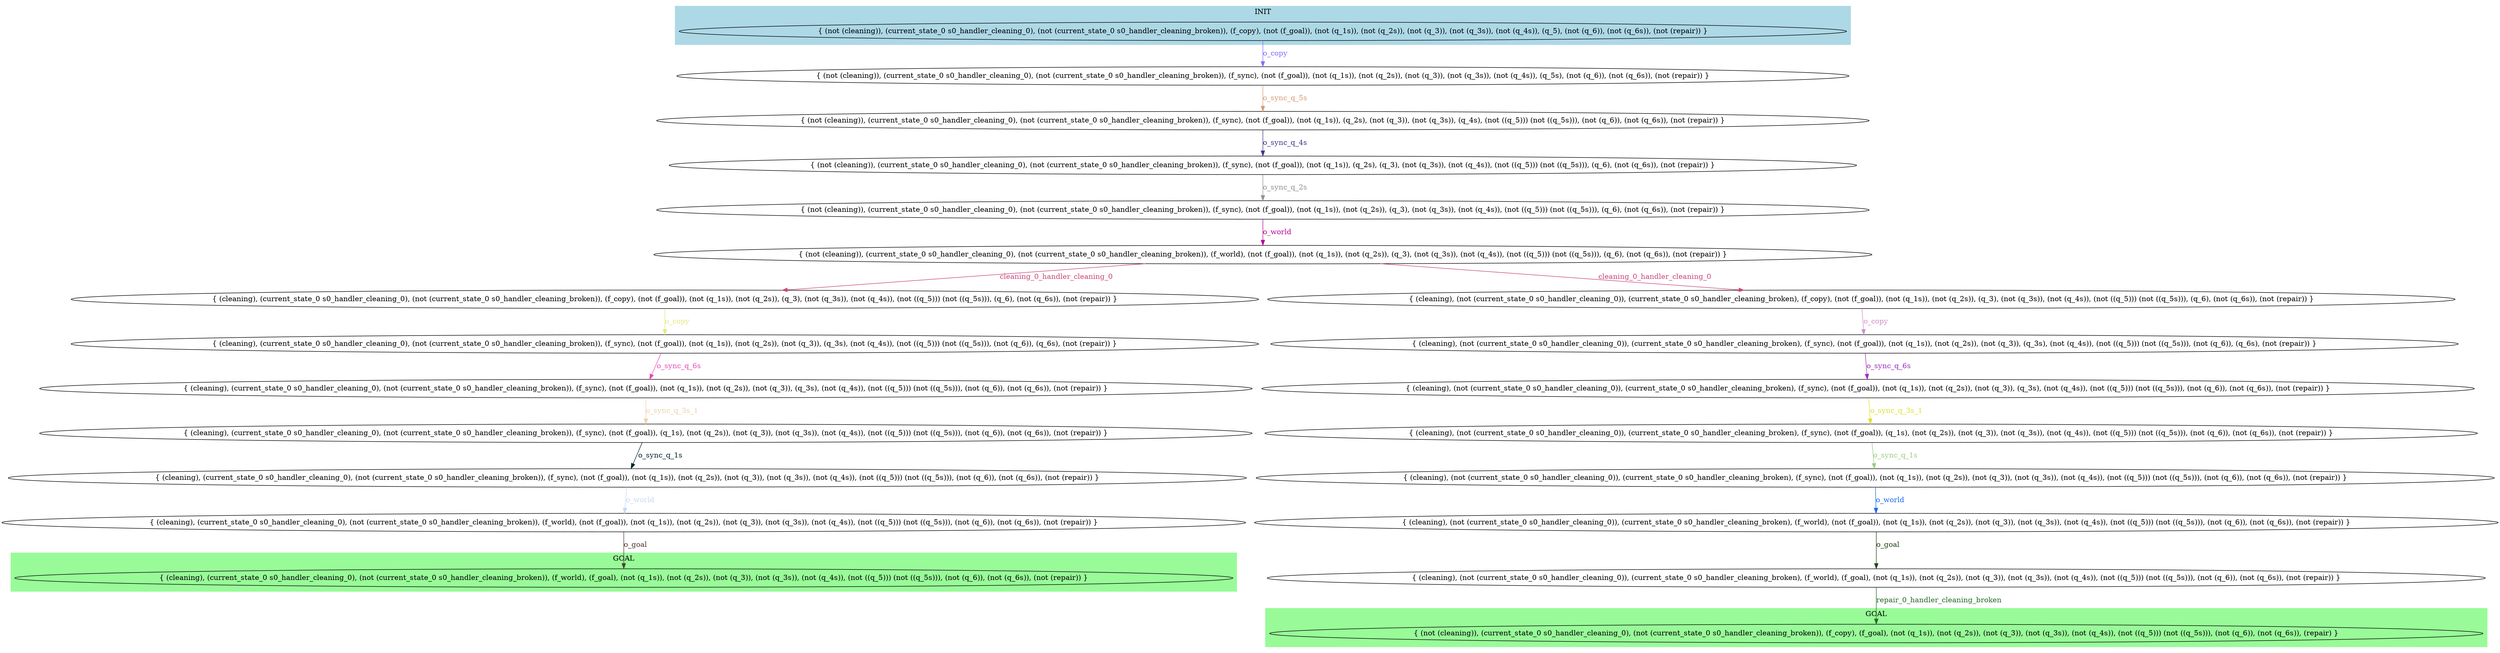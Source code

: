 digraph G {
0 [label="{ (not (cleaning)), (current_state_0 s0_handler_cleaning_0), (not (current_state_0 s0_handler_cleaning_broken)), (f_copy), (not (f_goal)), (not (q_1s)), (not (q_2s)), (not (q_3)), (not (q_3s)), (not (q_4s)), (q_5), (not (q_6)), (not (q_6s)), (not (repair)) }"];
1 [label="{ (not (cleaning)), (current_state_0 s0_handler_cleaning_0), (not (current_state_0 s0_handler_cleaning_broken)), (f_sync), (not (f_goal)), (not (q_1s)), (not (q_2s)), (not (q_3)), (not (q_3s)), (not (q_4s)), (q_5s), (not (q_6)), (not (q_6s)), (not (repair)) }"];
2 [label="{ (not (cleaning)), (current_state_0 s0_handler_cleaning_0), (not (current_state_0 s0_handler_cleaning_broken)), (f_sync), (not (f_goal)), (not (q_1s)), (q_2s), (not (q_3)), (not (q_3s)), (q_4s), (not ((q_5))) (not ((q_5s))), (not (q_6)), (not (q_6s)), (not (repair)) }"];
3 [label="{ (not (cleaning)), (current_state_0 s0_handler_cleaning_0), (not (current_state_0 s0_handler_cleaning_broken)), (f_sync), (not (f_goal)), (not (q_1s)), (q_2s), (q_3), (not (q_3s)), (not (q_4s)), (not ((q_5))) (not ((q_5s))), (q_6), (not (q_6s)), (not (repair)) }"];
4 [label="{ (not (cleaning)), (current_state_0 s0_handler_cleaning_0), (not (current_state_0 s0_handler_cleaning_broken)), (f_sync), (not (f_goal)), (not (q_1s)), (not (q_2s)), (q_3), (not (q_3s)), (not (q_4s)), (not ((q_5))) (not ((q_5s))), (q_6), (not (q_6s)), (not (repair)) }"];
5 [label="{ (not (cleaning)), (current_state_0 s0_handler_cleaning_0), (not (current_state_0 s0_handler_cleaning_broken)), (f_world), (not (f_goal)), (not (q_1s)), (not (q_2s)), (q_3), (not (q_3s)), (not (q_4s)), (not ((q_5))) (not ((q_5s))), (q_6), (not (q_6s)), (not (repair)) }"];
6 [label="{ (cleaning), (current_state_0 s0_handler_cleaning_0), (not (current_state_0 s0_handler_cleaning_broken)), (f_copy), (not (f_goal)), (not (q_1s)), (not (q_2s)), (q_3), (not (q_3s)), (not (q_4s)), (not ((q_5))) (not ((q_5s))), (q_6), (not (q_6s)), (not (repair)) }"];
7 [label="{ (cleaning), (not (current_state_0 s0_handler_cleaning_0)), (current_state_0 s0_handler_cleaning_broken), (f_copy), (not (f_goal)), (not (q_1s)), (not (q_2s)), (q_3), (not (q_3s)), (not (q_4s)), (not ((q_5))) (not ((q_5s))), (q_6), (not (q_6s)), (not (repair)) }"];
8 [label="{ (cleaning), (current_state_0 s0_handler_cleaning_0), (not (current_state_0 s0_handler_cleaning_broken)), (f_sync), (not (f_goal)), (not (q_1s)), (not (q_2s)), (not (q_3)), (q_3s), (not (q_4s)), (not ((q_5))) (not ((q_5s))), (not (q_6)), (q_6s), (not (repair)) }"];
9 [label="{ (cleaning), (not (current_state_0 s0_handler_cleaning_0)), (current_state_0 s0_handler_cleaning_broken), (f_sync), (not (f_goal)), (not (q_1s)), (not (q_2s)), (not (q_3)), (q_3s), (not (q_4s)), (not ((q_5))) (not ((q_5s))), (not (q_6)), (q_6s), (not (repair)) }"];
10 [label="{ (cleaning), (current_state_0 s0_handler_cleaning_0), (not (current_state_0 s0_handler_cleaning_broken)), (f_sync), (not (f_goal)), (not (q_1s)), (not (q_2s)), (not (q_3)), (q_3s), (not (q_4s)), (not ((q_5))) (not ((q_5s))), (not (q_6)), (not (q_6s)), (not (repair)) }"];
11 [label="{ (cleaning), (not (current_state_0 s0_handler_cleaning_0)), (current_state_0 s0_handler_cleaning_broken), (f_sync), (not (f_goal)), (not (q_1s)), (not (q_2s)), (not (q_3)), (q_3s), (not (q_4s)), (not ((q_5))) (not ((q_5s))), (not (q_6)), (not (q_6s)), (not (repair)) }"];
12 [label="{ (cleaning), (current_state_0 s0_handler_cleaning_0), (not (current_state_0 s0_handler_cleaning_broken)), (f_sync), (not (f_goal)), (q_1s), (not (q_2s)), (not (q_3)), (not (q_3s)), (not (q_4s)), (not ((q_5))) (not ((q_5s))), (not (q_6)), (not (q_6s)), (not (repair)) }"];
13 [label="{ (cleaning), (not (current_state_0 s0_handler_cleaning_0)), (current_state_0 s0_handler_cleaning_broken), (f_sync), (not (f_goal)), (q_1s), (not (q_2s)), (not (q_3)), (not (q_3s)), (not (q_4s)), (not ((q_5))) (not ((q_5s))), (not (q_6)), (not (q_6s)), (not (repair)) }"];
14 [label="{ (cleaning), (current_state_0 s0_handler_cleaning_0), (not (current_state_0 s0_handler_cleaning_broken)), (f_sync), (not (f_goal)), (not (q_1s)), (not (q_2s)), (not (q_3)), (not (q_3s)), (not (q_4s)), (not ((q_5))) (not ((q_5s))), (not (q_6)), (not (q_6s)), (not (repair)) }"];
15 [label="{ (cleaning), (not (current_state_0 s0_handler_cleaning_0)), (current_state_0 s0_handler_cleaning_broken), (f_sync), (not (f_goal)), (not (q_1s)), (not (q_2s)), (not (q_3)), (not (q_3s)), (not (q_4s)), (not ((q_5))) (not ((q_5s))), (not (q_6)), (not (q_6s)), (not (repair)) }"];
16 [label="{ (cleaning), (current_state_0 s0_handler_cleaning_0), (not (current_state_0 s0_handler_cleaning_broken)), (f_world), (not (f_goal)), (not (q_1s)), (not (q_2s)), (not (q_3)), (not (q_3s)), (not (q_4s)), (not ((q_5))) (not ((q_5s))), (not (q_6)), (not (q_6s)), (not (repair)) }"];
17 [label="{ (cleaning), (not (current_state_0 s0_handler_cleaning_0)), (current_state_0 s0_handler_cleaning_broken), (f_world), (not (f_goal)), (not (q_1s)), (not (q_2s)), (not (q_3)), (not (q_3s)), (not (q_4s)), (not ((q_5))) (not ((q_5s))), (not (q_6)), (not (q_6s)), (not (repair)) }"];
18 [label="{ (cleaning), (current_state_0 s0_handler_cleaning_0), (not (current_state_0 s0_handler_cleaning_broken)), (f_world), (f_goal), (not (q_1s)), (not (q_2s)), (not (q_3)), (not (q_3s)), (not (q_4s)), (not ((q_5))) (not ((q_5s))), (not (q_6)), (not (q_6s)), (not (repair)) }"];
19 [label="{ (cleaning), (not (current_state_0 s0_handler_cleaning_0)), (current_state_0 s0_handler_cleaning_broken), (f_world), (f_goal), (not (q_1s)), (not (q_2s)), (not (q_3)), (not (q_3s)), (not (q_4s)), (not ((q_5))) (not ((q_5s))), (not (q_6)), (not (q_6s)), (not (repair)) }"];
20 [label="{ (not (cleaning)), (current_state_0 s0_handler_cleaning_0), (not (current_state_0 s0_handler_cleaning_broken)), (f_copy), (f_goal), (not (q_1s)), (not (q_2s)), (not (q_3)), (not (q_3s)), (not (q_4s)), (not ((q_5))) (not ((q_5s))), (not (q_6)), (not (q_6s)), (repair) }"];
0 -> 1 [label="o_copy", color="#846FF7", fontcolor="#846FF7"];
1 -> 2 [label="o_sync_q_5s", color="#D69C78", fontcolor="#D69C78"];
2 -> 3 [label="o_sync_q_4s", color="#443588", fontcolor="#443588"];
3 -> 4 [label="o_sync_q_2s", color="#95928B", fontcolor="#95928B"];
4 -> 5 [label="o_world", color="#B5069A", fontcolor="#B5069A"];
5 -> 6 [label="cleaning_0_handler_cleaning_0", color="#CA487C", fontcolor="#CA487C"];
5 -> 7 [label="cleaning_0_handler_cleaning_0", color="#CA487C", fontcolor="#CA487C"];
6 -> 8 [label="o_copy", color="#E3E784", fontcolor="#E3E784"];
7 -> 9 [label="o_copy", color="#CE90CA", fontcolor="#CE90CA"];
8 -> 10 [label="o_sync_q_6s", color="#E64CB9", fontcolor="#E64CB9"];
9 -> 11 [label="o_sync_q_6s", color="#9E34BC", fontcolor="#9E34BC"];
10 -> 12 [label="o_sync_q_3s_1", color="#EBD0AD", fontcolor="#EBD0AD"];
11 -> 13 [label="o_sync_q_3s_1", color="#DBE12E", fontcolor="#DBE12E"];
12 -> 14 [label="o_sync_q_1s", color="#05262C", fontcolor="#05262C"];
13 -> 15 [label="o_sync_q_1s", color="#9ACD83", fontcolor="#9ACD83"];
14 -> 16 [label="o_world", color="#C6D9F7", fontcolor="#C6D9F7"];
15 -> 17 [label="o_world", color="#1C6AF0", fontcolor="#1C6AF0"];
16 -> 18 [label="o_goal", color="#593C33", fontcolor="#593C33"];
17 -> 19 [label="o_goal", color="#23461A", fontcolor="#23461A"];
19 -> 20 [label="repair_0_handler_cleaning_broken", color="#216E26", fontcolor="#216E26"];
subgraph cluster_goal_18 {
style=filled;
color=palegreen;
18;
label="GOAL";
}
subgraph cluster_goal_20 {
style=filled;
color=palegreen;
20;
label="GOAL";
}
subgraph cluster_init {
style=filled;
color=lightblue;
0;
label="INIT";
}
}
